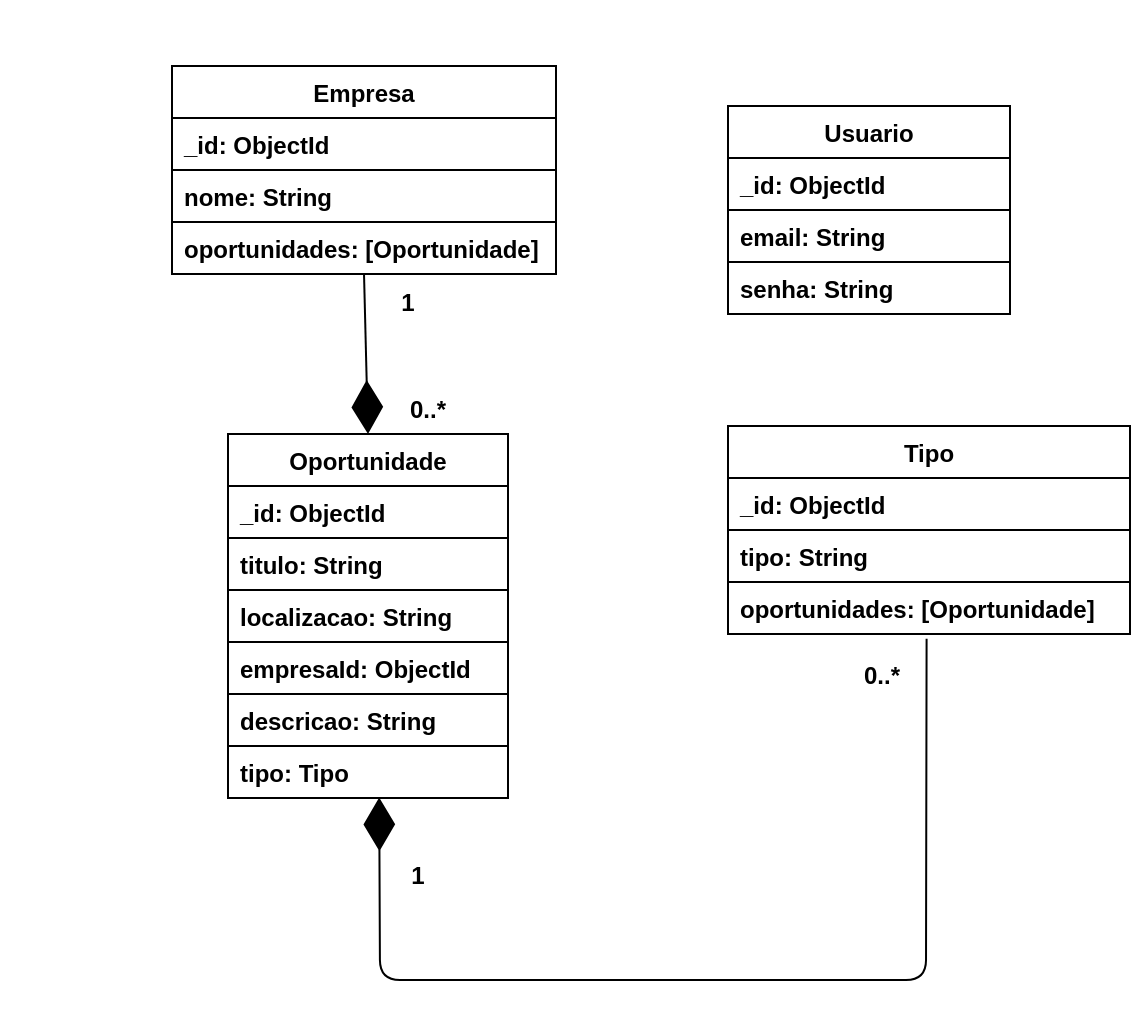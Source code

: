 <mxfile>
    <diagram id="5R6MqFhDyNoR8v8Er-Rv" name="Page-1">
        <mxGraphModel dx="1147" dy="812" grid="0" gridSize="10" guides="1" tooltips="1" connect="1" arrows="1" fold="1" page="1" pageScale="1" pageWidth="850" pageHeight="1100" background="#ffffff" math="0" shadow="0">
            <root>
                <mxCell id="0"/>
                <mxCell id="1" parent="0"/>
                <mxCell id="20" value="" style="rounded=0;whiteSpace=wrap;html=1;strokeColor=#ffffff;fontColor=#000000;fillColor=#FFFFFF;" parent="1" vertex="1">
                    <mxGeometry x="207" y="24" width="362" height="430" as="geometry"/>
                </mxCell>
                <mxCell id="2" value="Empresa" style="swimlane;fontStyle=1;childLayout=stackLayout;horizontal=1;startSize=26;fillColor=none;horizontalStack=0;resizeParent=1;resizeParentMax=0;resizeLast=0;collapsible=1;marginBottom=0;fontColor=#000000;strokeColor=#000000;" parent="1" vertex="1">
                    <mxGeometry x="292" y="56" width="192" height="104" as="geometry"/>
                </mxCell>
                <mxCell id="3" value="_id: ObjectId" style="text;strokeColor=#000000;fillColor=none;align=left;verticalAlign=top;spacingLeft=4;spacingRight=4;overflow=hidden;rotatable=0;points=[[0,0.5],[1,0.5]];portConstraint=eastwest;fontColor=#000000;fontStyle=1" parent="2" vertex="1">
                    <mxGeometry y="26" width="192" height="26" as="geometry"/>
                </mxCell>
                <mxCell id="4" value="nome: String" style="text;strokeColor=#000000;fillColor=none;align=left;verticalAlign=top;spacingLeft=4;spacingRight=4;overflow=hidden;rotatable=0;points=[[0,0.5],[1,0.5]];portConstraint=eastwest;fontColor=#000000;fontStyle=1" parent="2" vertex="1">
                    <mxGeometry y="52" width="192" height="26" as="geometry"/>
                </mxCell>
                <mxCell id="33" value="oportunidades: [Oportunidade]" style="text;strokeColor=#000000;fillColor=none;align=left;verticalAlign=top;spacingLeft=4;spacingRight=4;overflow=hidden;rotatable=0;points=[[0,0.5],[1,0.5]];portConstraint=eastwest;fontColor=#000000;fontStyle=1" vertex="1" parent="2">
                    <mxGeometry y="78" width="192" height="26" as="geometry"/>
                </mxCell>
                <mxCell id="10" value="Oportunidade" style="swimlane;fontStyle=1;childLayout=stackLayout;horizontal=1;startSize=26;fillColor=none;horizontalStack=0;resizeParent=1;resizeParentMax=0;resizeLast=0;collapsible=1;marginBottom=0;fontColor=#000000;strokeColor=#000000;" parent="1" vertex="1">
                    <mxGeometry x="320" y="240" width="140" height="182" as="geometry"/>
                </mxCell>
                <mxCell id="11" value="_id: ObjectId" style="text;strokeColor=#000000;fillColor=none;align=left;verticalAlign=top;spacingLeft=4;spacingRight=4;overflow=hidden;rotatable=0;points=[[0,0.5],[1,0.5]];portConstraint=eastwest;fontColor=#000000;fontStyle=1" parent="10" vertex="1">
                    <mxGeometry y="26" width="140" height="26" as="geometry"/>
                </mxCell>
                <mxCell id="12" value="titulo: String" style="text;strokeColor=#000000;fillColor=none;align=left;verticalAlign=top;spacingLeft=4;spacingRight=4;overflow=hidden;rotatable=0;points=[[0,0.5],[1,0.5]];portConstraint=eastwest;fontColor=#000000;fontStyle=1" parent="10" vertex="1">
                    <mxGeometry y="52" width="140" height="26" as="geometry"/>
                </mxCell>
                <mxCell id="13" value="localizacao: String" style="text;strokeColor=#000000;fillColor=none;align=left;verticalAlign=top;spacingLeft=4;spacingRight=4;overflow=hidden;rotatable=0;points=[[0,0.5],[1,0.5]];portConstraint=eastwest;fontColor=#000000;fontStyle=1" parent="10" vertex="1">
                    <mxGeometry y="78" width="140" height="26" as="geometry"/>
                </mxCell>
                <mxCell id="14" value="empresaId: ObjectId" style="text;strokeColor=#000000;fillColor=none;align=left;verticalAlign=top;spacingLeft=4;spacingRight=4;overflow=hidden;rotatable=0;points=[[0,0.5],[1,0.5]];portConstraint=eastwest;fontColor=#000000;fontStyle=1" parent="10" vertex="1">
                    <mxGeometry y="104" width="140" height="26" as="geometry"/>
                </mxCell>
                <mxCell id="15" value="descricao: String" style="text;strokeColor=#000000;fillColor=none;align=left;verticalAlign=top;spacingLeft=4;spacingRight=4;overflow=hidden;rotatable=0;points=[[0,0.5],[1,0.5]];portConstraint=eastwest;fontColor=#000000;fontStyle=1" parent="10" vertex="1">
                    <mxGeometry y="130" width="140" height="26" as="geometry"/>
                </mxCell>
                <mxCell id="25" value="tipo: Tipo" style="text;strokeColor=#000000;fillColor=none;align=left;verticalAlign=top;spacingLeft=4;spacingRight=4;overflow=hidden;rotatable=0;points=[[0,0.5],[1,0.5]];portConstraint=eastwest;fontColor=#000000;fontStyle=1" vertex="1" parent="10">
                    <mxGeometry y="156" width="140" height="26" as="geometry"/>
                </mxCell>
                <mxCell id="17" value="" style="endArrow=diamondThin;endFill=1;endSize=24;html=1;entryX=0.5;entryY=0;entryDx=0;entryDy=0;fontColor=#000000;fontStyle=1;strokeColor=#000000;exitX=0.225;exitY=-0.012;exitDx=0;exitDy=0;exitPerimeter=0;" parent="1" target="10" edge="1" source="19">
                    <mxGeometry width="160" relative="1" as="geometry">
                        <mxPoint x="381" y="164" as="sourcePoint"/>
                        <mxPoint x="390" y="120" as="targetPoint"/>
                    </mxGeometry>
                </mxCell>
                <mxCell id="18" value="0..*" style="text;align=center;fontStyle=1;verticalAlign=middle;spacingLeft=3;spacingRight=3;strokeColor=none;rotatable=0;points=[[0,0.5],[1,0.5]];portConstraint=eastwest;fontColor=#000000;" parent="1" vertex="1">
                    <mxGeometry x="380" y="214" width="80" height="26" as="geometry"/>
                </mxCell>
                <mxCell id="19" value="1" style="text;align=center;fontStyle=1;verticalAlign=middle;spacingLeft=3;spacingRight=3;strokeColor=none;rotatable=0;points=[[0,0.5],[1,0.5]];portConstraint=eastwest;fontColor=#000000;" parent="1" vertex="1">
                    <mxGeometry x="370" y="160" width="80" height="27" as="geometry"/>
                </mxCell>
                <mxCell id="21" value="Usuario" style="swimlane;fontStyle=1;childLayout=stackLayout;horizontal=1;startSize=26;fillColor=none;horizontalStack=0;resizeParent=1;resizeParentMax=0;resizeLast=0;collapsible=1;marginBottom=0;fontColor=#000000;strokeColor=#000000;" parent="1" vertex="1">
                    <mxGeometry x="570" y="76" width="141" height="104" as="geometry"/>
                </mxCell>
                <mxCell id="22" value="_id: ObjectId" style="text;strokeColor=#000000;fillColor=none;align=left;verticalAlign=top;spacingLeft=4;spacingRight=4;overflow=hidden;rotatable=0;points=[[0,0.5],[1,0.5]];portConstraint=eastwest;fontColor=#000000;fontStyle=1" parent="21" vertex="1">
                    <mxGeometry y="26" width="141" height="26" as="geometry"/>
                </mxCell>
                <mxCell id="23" value="email: String" style="text;strokeColor=#000000;fillColor=none;align=left;verticalAlign=top;spacingLeft=4;spacingRight=4;overflow=hidden;rotatable=0;points=[[0,0.5],[1,0.5]];portConstraint=eastwest;fontColor=#000000;fontStyle=1" parent="21" vertex="1">
                    <mxGeometry y="52" width="141" height="26" as="geometry"/>
                </mxCell>
                <mxCell id="24" value="senha: String" style="text;strokeColor=#000000;fillColor=none;align=left;verticalAlign=top;spacingLeft=4;spacingRight=4;overflow=hidden;rotatable=0;points=[[0,0.5],[1,0.5]];portConstraint=eastwest;fontColor=#000000;fontStyle=1" parent="21" vertex="1">
                    <mxGeometry y="78" width="141" height="26" as="geometry"/>
                </mxCell>
                <mxCell id="26" value="Tipo" style="swimlane;fontStyle=1;childLayout=stackLayout;horizontal=1;startSize=26;fillColor=none;horizontalStack=0;resizeParent=1;resizeParentMax=0;resizeLast=0;collapsible=1;marginBottom=0;fontColor=#000000;strokeColor=#000000;" vertex="1" parent="1">
                    <mxGeometry x="570" y="236" width="201" height="104" as="geometry"/>
                </mxCell>
                <mxCell id="27" value="_id: ObjectId" style="text;strokeColor=#000000;fillColor=none;align=left;verticalAlign=top;spacingLeft=4;spacingRight=4;overflow=hidden;rotatable=0;points=[[0,0.5],[1,0.5]];portConstraint=eastwest;fontColor=#000000;fontStyle=1" vertex="1" parent="26">
                    <mxGeometry y="26" width="201" height="26" as="geometry"/>
                </mxCell>
                <mxCell id="28" value="tipo: String" style="text;strokeColor=#000000;fillColor=none;align=left;verticalAlign=top;spacingLeft=4;spacingRight=4;overflow=hidden;rotatable=0;points=[[0,0.5],[1,0.5]];portConstraint=eastwest;fontColor=#000000;fontStyle=1" vertex="1" parent="26">
                    <mxGeometry y="52" width="201" height="26" as="geometry"/>
                </mxCell>
                <mxCell id="35" value="oportunidades: [Oportunidade]" style="text;strokeColor=#000000;fillColor=none;align=left;verticalAlign=top;spacingLeft=4;spacingRight=4;overflow=hidden;rotatable=0;points=[[0,0.5],[1,0.5]];portConstraint=eastwest;fontColor=#000000;fontStyle=1" vertex="1" parent="26">
                    <mxGeometry y="78" width="201" height="26" as="geometry"/>
                </mxCell>
                <mxCell id="30" value="" style="endArrow=diamondThin;endFill=1;endSize=24;html=1;entryX=0.54;entryY=0.989;entryDx=0;entryDy=0;strokeColor=#000000;entryPerimeter=0;exitX=0.494;exitY=1.09;exitDx=0;exitDy=0;exitPerimeter=0;" edge="1" parent="1" source="35" target="25">
                    <mxGeometry width="160" relative="1" as="geometry">
                        <mxPoint x="683" y="374" as="sourcePoint"/>
                        <mxPoint x="390" y="262" as="targetPoint"/>
                        <Array as="points">
                            <mxPoint x="669" y="513"/>
                            <mxPoint x="521" y="513"/>
                            <mxPoint x="396" y="513"/>
                        </Array>
                    </mxGeometry>
                </mxCell>
                <mxCell id="31" value="1" style="text;align=center;fontStyle=1;verticalAlign=middle;spacingLeft=3;spacingRight=3;strokeColor=none;rotatable=0;points=[[0,0.5],[1,0.5]];portConstraint=eastwest;fontColor=#000000;" vertex="1" parent="1">
                    <mxGeometry x="375" y="447" width="80" height="26" as="geometry"/>
                </mxCell>
                <mxCell id="32" value="0..*" style="text;align=center;fontStyle=1;verticalAlign=middle;spacingLeft=3;spacingRight=3;strokeColor=none;rotatable=0;points=[[0,0.5],[1,0.5]];portConstraint=eastwest;fontColor=#000000;" vertex="1" parent="1">
                    <mxGeometry x="607" y="347" width="80" height="26" as="geometry"/>
                </mxCell>
            </root>
        </mxGraphModel>
    </diagram>
</mxfile>